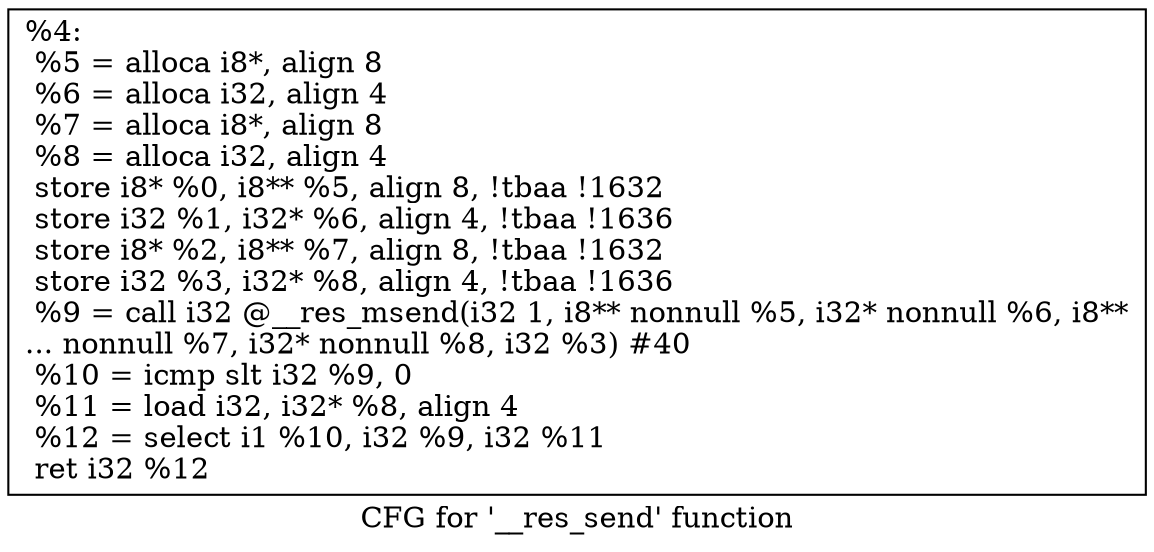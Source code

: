 digraph "CFG for '__res_send' function" {
	label="CFG for '__res_send' function";

	Node0x174b150 [shape=record,label="{%4:\l  %5 = alloca i8*, align 8\l  %6 = alloca i32, align 4\l  %7 = alloca i8*, align 8\l  %8 = alloca i32, align 4\l  store i8* %0, i8** %5, align 8, !tbaa !1632\l  store i32 %1, i32* %6, align 4, !tbaa !1636\l  store i8* %2, i8** %7, align 8, !tbaa !1632\l  store i32 %3, i32* %8, align 4, !tbaa !1636\l  %9 = call i32 @__res_msend(i32 1, i8** nonnull %5, i32* nonnull %6, i8**\l... nonnull %7, i32* nonnull %8, i32 %3) #40\l  %10 = icmp slt i32 %9, 0\l  %11 = load i32, i32* %8, align 4\l  %12 = select i1 %10, i32 %9, i32 %11\l  ret i32 %12\l}"];
}
